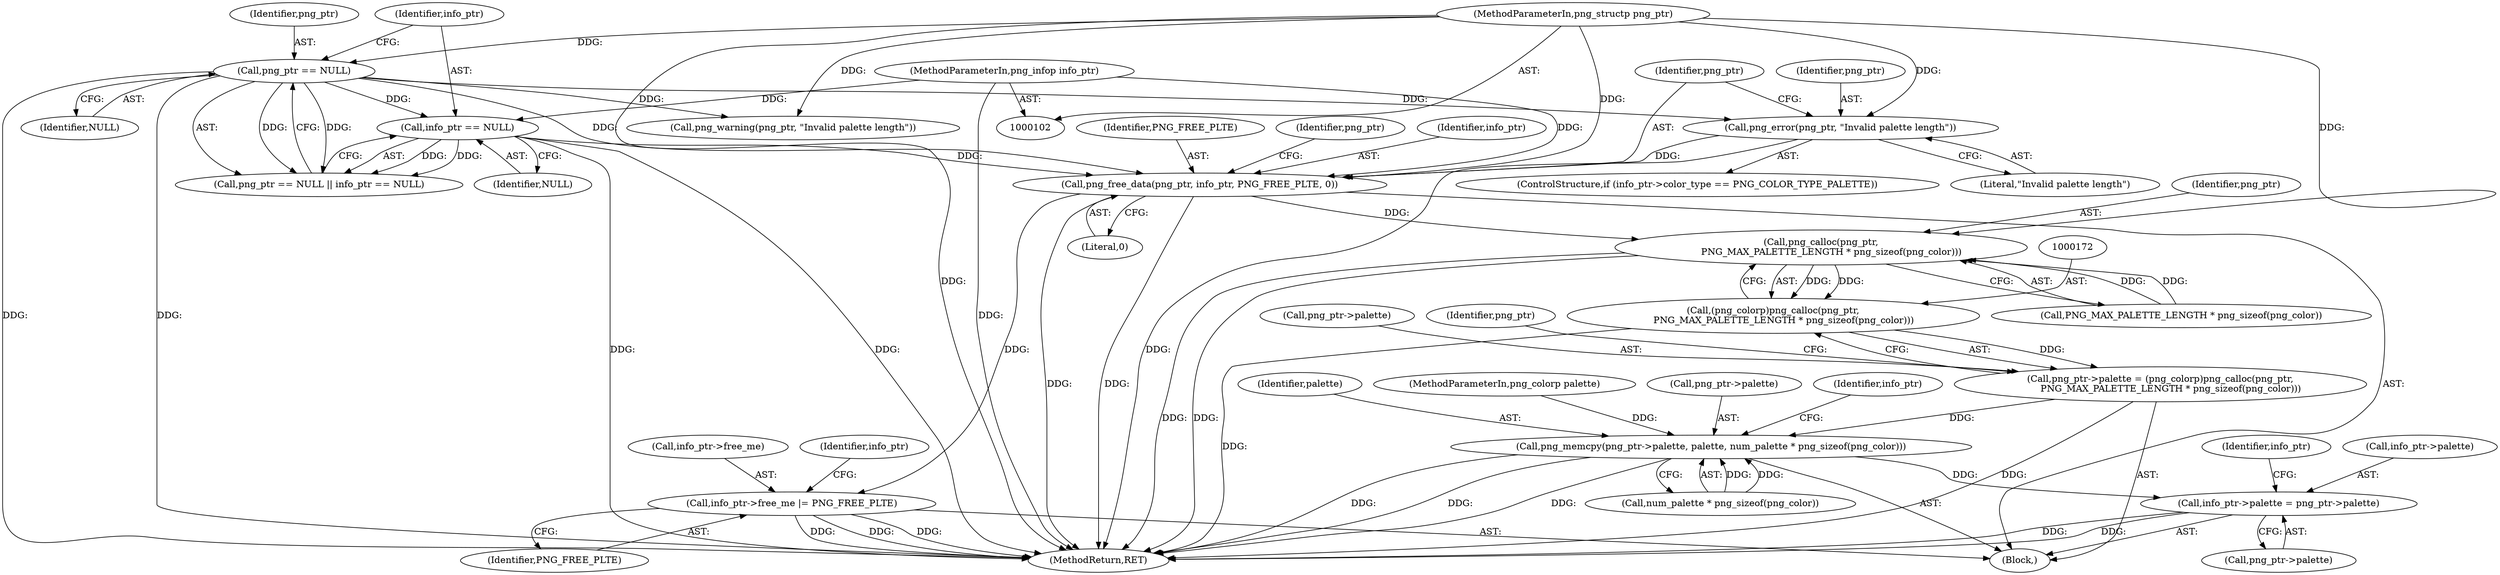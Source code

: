 digraph "0_Chrome_7f3d85b096f66870a15b37c2f40b219b2e292693_21@API" {
"1000162" [label="(Call,png_free_data(png_ptr, info_ptr, PNG_FREE_PLTE, 0))"];
"1000153" [label="(Call,png_error(png_ptr, \"Invalid palette length\"))"];
"1000115" [label="(Call,png_ptr == NULL)"];
"1000103" [label="(MethodParameterIn,png_structp png_ptr)"];
"1000118" [label="(Call,info_ptr == NULL)"];
"1000104" [label="(MethodParameterIn,png_infop info_ptr)"];
"1000173" [label="(Call,png_calloc(png_ptr,\n       PNG_MAX_PALETTE_LENGTH * png_sizeof(png_color)))"];
"1000171" [label="(Call,(png_colorp)png_calloc(png_ptr,\n       PNG_MAX_PALETTE_LENGTH * png_sizeof(png_color)))"];
"1000167" [label="(Call,png_ptr->palette = (png_colorp)png_calloc(png_ptr,\n       PNG_MAX_PALETTE_LENGTH * png_sizeof(png_color)))"];
"1000179" [label="(Call,png_memcpy(png_ptr->palette, palette, num_palette * png_sizeof(png_color)))"];
"1000188" [label="(Call,info_ptr->palette = png_ptr->palette)"];
"1000206" [label="(Call,info_ptr->free_me |= PNG_FREE_PLTE)"];
"1000116" [label="(Identifier,png_ptr)"];
"1000206" [label="(Call,info_ptr->free_me |= PNG_FREE_PLTE)"];
"1000189" [label="(Call,info_ptr->palette)"];
"1000184" [label="(Call,num_palette * png_sizeof(png_color))"];
"1000117" [label="(Identifier,NULL)"];
"1000179" [label="(Call,png_memcpy(png_ptr->palette, palette, num_palette * png_sizeof(png_color)))"];
"1000163" [label="(Identifier,png_ptr)"];
"1000114" [label="(Call,png_ptr == NULL || info_ptr == NULL)"];
"1000197" [label="(Identifier,info_ptr)"];
"1000167" [label="(Call,png_ptr->palette = (png_colorp)png_calloc(png_ptr,\n       PNG_MAX_PALETTE_LENGTH * png_sizeof(png_color)))"];
"1000120" [label="(Identifier,NULL)"];
"1000115" [label="(Call,png_ptr == NULL)"];
"1000180" [label="(Call,png_ptr->palette)"];
"1000166" [label="(Literal,0)"];
"1000119" [label="(Identifier,info_ptr)"];
"1000174" [label="(Identifier,png_ptr)"];
"1000213" [label="(Identifier,info_ptr)"];
"1000118" [label="(Call,info_ptr == NULL)"];
"1000207" [label="(Call,info_ptr->free_me)"];
"1000173" [label="(Call,png_calloc(png_ptr,\n       PNG_MAX_PALETTE_LENGTH * png_sizeof(png_color)))"];
"1000190" [label="(Identifier,info_ptr)"];
"1000147" [label="(ControlStructure,if (info_ptr->color_type == PNG_COLOR_TYPE_PALETTE))"];
"1000168" [label="(Call,png_ptr->palette)"];
"1000216" [label="(MethodReturn,RET)"];
"1000165" [label="(Identifier,PNG_FREE_PLTE)"];
"1000175" [label="(Call,PNG_MAX_PALETTE_LENGTH * png_sizeof(png_color))"];
"1000192" [label="(Call,png_ptr->palette)"];
"1000183" [label="(Identifier,palette)"];
"1000158" [label="(Call,png_warning(png_ptr, \"Invalid palette length\"))"];
"1000210" [label="(Identifier,PNG_FREE_PLTE)"];
"1000107" [label="(Block,)"];
"1000181" [label="(Identifier,png_ptr)"];
"1000155" [label="(Literal,\"Invalid palette length\")"];
"1000171" [label="(Call,(png_colorp)png_calloc(png_ptr,\n       PNG_MAX_PALETTE_LENGTH * png_sizeof(png_color)))"];
"1000169" [label="(Identifier,png_ptr)"];
"1000164" [label="(Identifier,info_ptr)"];
"1000162" [label="(Call,png_free_data(png_ptr, info_ptr, PNG_FREE_PLTE, 0))"];
"1000103" [label="(MethodParameterIn,png_structp png_ptr)"];
"1000154" [label="(Identifier,png_ptr)"];
"1000104" [label="(MethodParameterIn,png_infop info_ptr)"];
"1000153" [label="(Call,png_error(png_ptr, \"Invalid palette length\"))"];
"1000105" [label="(MethodParameterIn,png_colorp palette)"];
"1000188" [label="(Call,info_ptr->palette = png_ptr->palette)"];
"1000162" -> "1000107"  [label="AST: "];
"1000162" -> "1000166"  [label="CFG: "];
"1000163" -> "1000162"  [label="AST: "];
"1000164" -> "1000162"  [label="AST: "];
"1000165" -> "1000162"  [label="AST: "];
"1000166" -> "1000162"  [label="AST: "];
"1000169" -> "1000162"  [label="CFG: "];
"1000162" -> "1000216"  [label="DDG: "];
"1000162" -> "1000216"  [label="DDG: "];
"1000153" -> "1000162"  [label="DDG: "];
"1000115" -> "1000162"  [label="DDG: "];
"1000103" -> "1000162"  [label="DDG: "];
"1000118" -> "1000162"  [label="DDG: "];
"1000104" -> "1000162"  [label="DDG: "];
"1000162" -> "1000173"  [label="DDG: "];
"1000162" -> "1000206"  [label="DDG: "];
"1000153" -> "1000147"  [label="AST: "];
"1000153" -> "1000155"  [label="CFG: "];
"1000154" -> "1000153"  [label="AST: "];
"1000155" -> "1000153"  [label="AST: "];
"1000163" -> "1000153"  [label="CFG: "];
"1000153" -> "1000216"  [label="DDG: "];
"1000115" -> "1000153"  [label="DDG: "];
"1000103" -> "1000153"  [label="DDG: "];
"1000115" -> "1000114"  [label="AST: "];
"1000115" -> "1000117"  [label="CFG: "];
"1000116" -> "1000115"  [label="AST: "];
"1000117" -> "1000115"  [label="AST: "];
"1000119" -> "1000115"  [label="CFG: "];
"1000114" -> "1000115"  [label="CFG: "];
"1000115" -> "1000216"  [label="DDG: "];
"1000115" -> "1000216"  [label="DDG: "];
"1000115" -> "1000114"  [label="DDG: "];
"1000115" -> "1000114"  [label="DDG: "];
"1000103" -> "1000115"  [label="DDG: "];
"1000115" -> "1000118"  [label="DDG: "];
"1000115" -> "1000158"  [label="DDG: "];
"1000103" -> "1000102"  [label="AST: "];
"1000103" -> "1000216"  [label="DDG: "];
"1000103" -> "1000158"  [label="DDG: "];
"1000103" -> "1000173"  [label="DDG: "];
"1000118" -> "1000114"  [label="AST: "];
"1000118" -> "1000120"  [label="CFG: "];
"1000119" -> "1000118"  [label="AST: "];
"1000120" -> "1000118"  [label="AST: "];
"1000114" -> "1000118"  [label="CFG: "];
"1000118" -> "1000216"  [label="DDG: "];
"1000118" -> "1000216"  [label="DDG: "];
"1000118" -> "1000114"  [label="DDG: "];
"1000118" -> "1000114"  [label="DDG: "];
"1000104" -> "1000118"  [label="DDG: "];
"1000104" -> "1000102"  [label="AST: "];
"1000104" -> "1000216"  [label="DDG: "];
"1000173" -> "1000171"  [label="AST: "];
"1000173" -> "1000175"  [label="CFG: "];
"1000174" -> "1000173"  [label="AST: "];
"1000175" -> "1000173"  [label="AST: "];
"1000171" -> "1000173"  [label="CFG: "];
"1000173" -> "1000216"  [label="DDG: "];
"1000173" -> "1000216"  [label="DDG: "];
"1000173" -> "1000171"  [label="DDG: "];
"1000173" -> "1000171"  [label="DDG: "];
"1000175" -> "1000173"  [label="DDG: "];
"1000175" -> "1000173"  [label="DDG: "];
"1000171" -> "1000167"  [label="AST: "];
"1000172" -> "1000171"  [label="AST: "];
"1000167" -> "1000171"  [label="CFG: "];
"1000171" -> "1000216"  [label="DDG: "];
"1000171" -> "1000167"  [label="DDG: "];
"1000167" -> "1000107"  [label="AST: "];
"1000168" -> "1000167"  [label="AST: "];
"1000181" -> "1000167"  [label="CFG: "];
"1000167" -> "1000216"  [label="DDG: "];
"1000167" -> "1000179"  [label="DDG: "];
"1000179" -> "1000107"  [label="AST: "];
"1000179" -> "1000184"  [label="CFG: "];
"1000180" -> "1000179"  [label="AST: "];
"1000183" -> "1000179"  [label="AST: "];
"1000184" -> "1000179"  [label="AST: "];
"1000190" -> "1000179"  [label="CFG: "];
"1000179" -> "1000216"  [label="DDG: "];
"1000179" -> "1000216"  [label="DDG: "];
"1000179" -> "1000216"  [label="DDG: "];
"1000105" -> "1000179"  [label="DDG: "];
"1000184" -> "1000179"  [label="DDG: "];
"1000184" -> "1000179"  [label="DDG: "];
"1000179" -> "1000188"  [label="DDG: "];
"1000188" -> "1000107"  [label="AST: "];
"1000188" -> "1000192"  [label="CFG: "];
"1000189" -> "1000188"  [label="AST: "];
"1000192" -> "1000188"  [label="AST: "];
"1000197" -> "1000188"  [label="CFG: "];
"1000188" -> "1000216"  [label="DDG: "];
"1000188" -> "1000216"  [label="DDG: "];
"1000206" -> "1000107"  [label="AST: "];
"1000206" -> "1000210"  [label="CFG: "];
"1000207" -> "1000206"  [label="AST: "];
"1000210" -> "1000206"  [label="AST: "];
"1000213" -> "1000206"  [label="CFG: "];
"1000206" -> "1000216"  [label="DDG: "];
"1000206" -> "1000216"  [label="DDG: "];
"1000206" -> "1000216"  [label="DDG: "];
}
